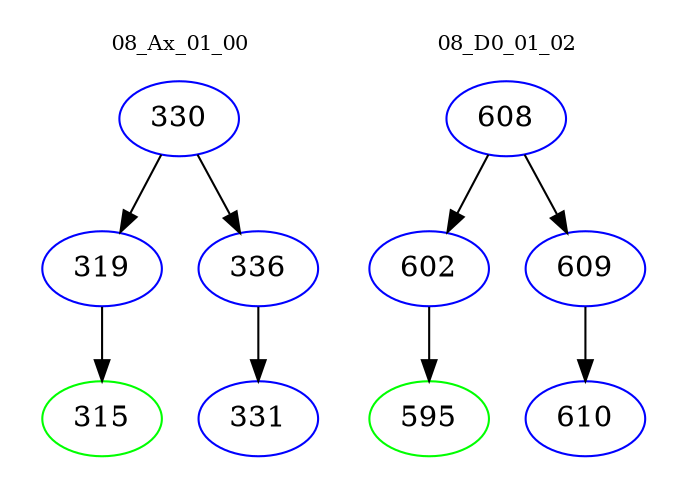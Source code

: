 digraph{
subgraph cluster_0 {
color = white
label = "08_Ax_01_00";
fontsize=10;
T0_330 [label="330", color="blue"]
T0_330 -> T0_319 [color="black"]
T0_319 [label="319", color="blue"]
T0_319 -> T0_315 [color="black"]
T0_315 [label="315", color="green"]
T0_330 -> T0_336 [color="black"]
T0_336 [label="336", color="blue"]
T0_336 -> T0_331 [color="black"]
T0_331 [label="331", color="blue"]
}
subgraph cluster_1 {
color = white
label = "08_D0_01_02";
fontsize=10;
T1_608 [label="608", color="blue"]
T1_608 -> T1_602 [color="black"]
T1_602 [label="602", color="blue"]
T1_602 -> T1_595 [color="black"]
T1_595 [label="595", color="green"]
T1_608 -> T1_609 [color="black"]
T1_609 [label="609", color="blue"]
T1_609 -> T1_610 [color="black"]
T1_610 [label="610", color="blue"]
}
}

